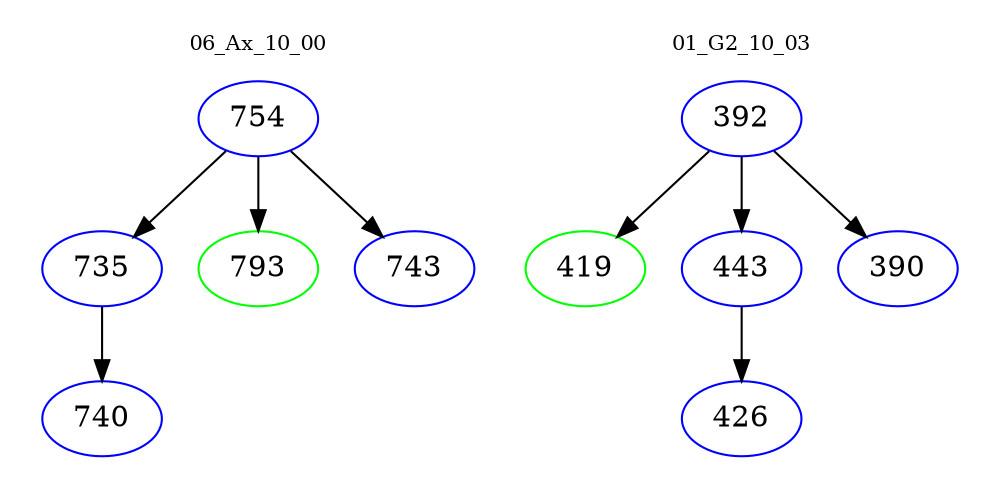 digraph{
subgraph cluster_0 {
color = white
label = "06_Ax_10_00";
fontsize=10;
T0_754 [label="754", color="blue"]
T0_754 -> T0_735 [color="black"]
T0_735 [label="735", color="blue"]
T0_735 -> T0_740 [color="black"]
T0_740 [label="740", color="blue"]
T0_754 -> T0_793 [color="black"]
T0_793 [label="793", color="green"]
T0_754 -> T0_743 [color="black"]
T0_743 [label="743", color="blue"]
}
subgraph cluster_1 {
color = white
label = "01_G2_10_03";
fontsize=10;
T1_392 [label="392", color="blue"]
T1_392 -> T1_419 [color="black"]
T1_419 [label="419", color="green"]
T1_392 -> T1_443 [color="black"]
T1_443 [label="443", color="blue"]
T1_443 -> T1_426 [color="black"]
T1_426 [label="426", color="blue"]
T1_392 -> T1_390 [color="black"]
T1_390 [label="390", color="blue"]
}
}
